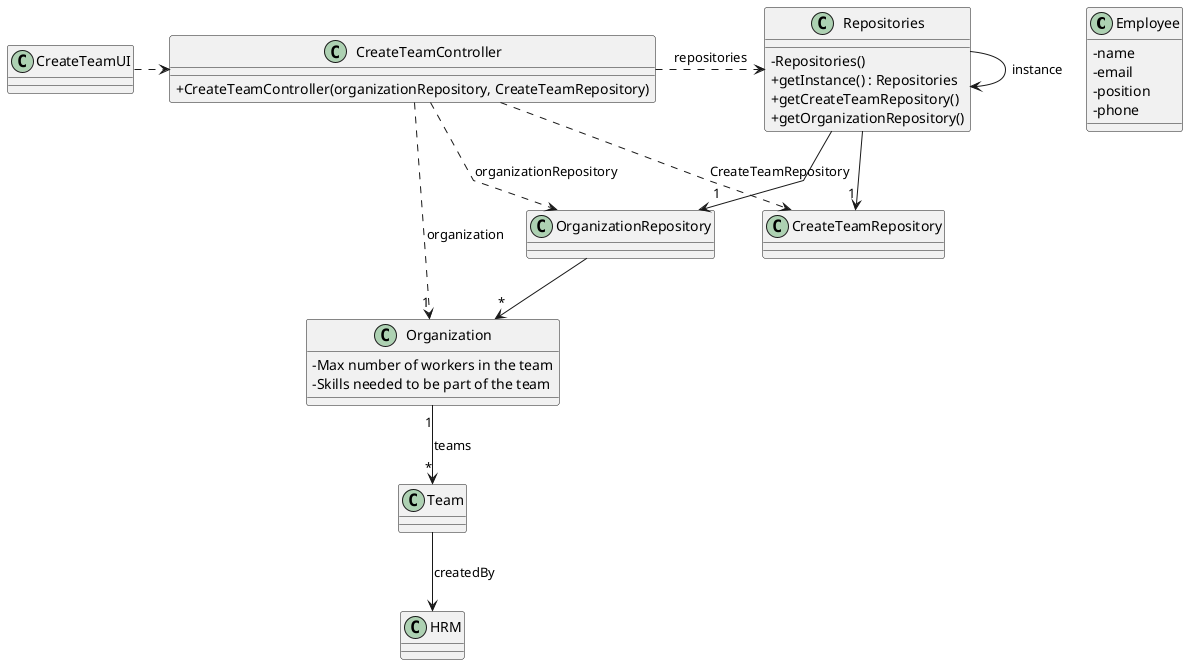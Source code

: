 @startuml
'skinparam monochrome true
skinparam packageStyle rectangle
skinparam shadowing false
skinparam linetype polyline
'skinparam linetype orto

skinparam classAttributeIconSize 0

'left to right direction

'class ApplicationSession
'{
'    + static getInstance()
'    + getCurrentSession()
'}

'class UserSession
'{
'    + getUserEmail()
'}

class Employee {
    - name
    - email
    - position
    - phone
}

'class Task {
'    - String reference
'    - String description
'    - String informalDescription
'    - String technicalDescription
'    - Integer duration
'    - Double cost
'
'    + Task(reference, description,\ninformalDescription, technicalDescription,\nduration, cost, createdBy, taskCategory)
'}

'class TaskCategory {
'    - String description
'
'    + TaskCategory(description)
'}

class Organization {
    - Max number of workers in the team
    - Skills needed to be part of the team

'    - addTask(task)
'    - validateTask(task)
'    + anyEmployeeHasEmail(email)
'    + Organization(name, vatNumber, webSite, phone, email, postalAddress, manager)
'    + createTask(reference, description, informalDesccription,\ntechnicalDescription, duration, cost, taskCategoryDescription)
'    - getEmployeeByEmail(email)

'  +saveTask(task)
}

class CreateTeamRepository {
}

'class OrganizationRepository {
'    + getOrganizationByEmployeeEmail(email)
'}

class Repositories {
    - Repositories()
    + getInstance() : Repositories
    + getCreateTeamRepository()
    + getOrganizationRepository()
}

class CreateTeamController {
    + CreateTeamController(organizationRepository, CreateTeamRepository)
}

'note right of CreateTeamController
'    - userEmail is obtained
'    from the user session
'    - categoryDescription
'    is retrieved from selected data
'end note

'note bottom of CreateTeamRepository
'    - used for displaying
'    the category list
'end note

class CreateTeamUI {
}

Repositories -> Repositories : instance
'ApplicationSession -> ApplicationSession : instance

CreateTeamUI .> CreateTeamController

CreateTeamController .> Repositories : repositories

Repositories -> "1" CreateTeamRepository

'CreateTeamController ..> TaskCategory
CreateTeamController ..> OrganizationRepository : organizationRepository
CreateTeamController ..> CreateTeamRepository : CreateTeamRepository

Repositories --> "1" OrganizationRepository

OrganizationRepository --> "*" Organization
'ApplicationSession --> "1" UserSession : userSession

CreateTeamController ..> "1" Organization : organization
'CreateTeamController ..> ApplicationSession
'CreateTeamController ..> UserSession
'Task "*" --> "1" TaskCategory : taskCategory
'CreateTeamRepository "1" --> "*" TaskCategory : taskCategory
Organization "1" --> "*" Team : teams
Team --> HRM : createdBy

'Organization --> "*" Employee : employs

@enduml